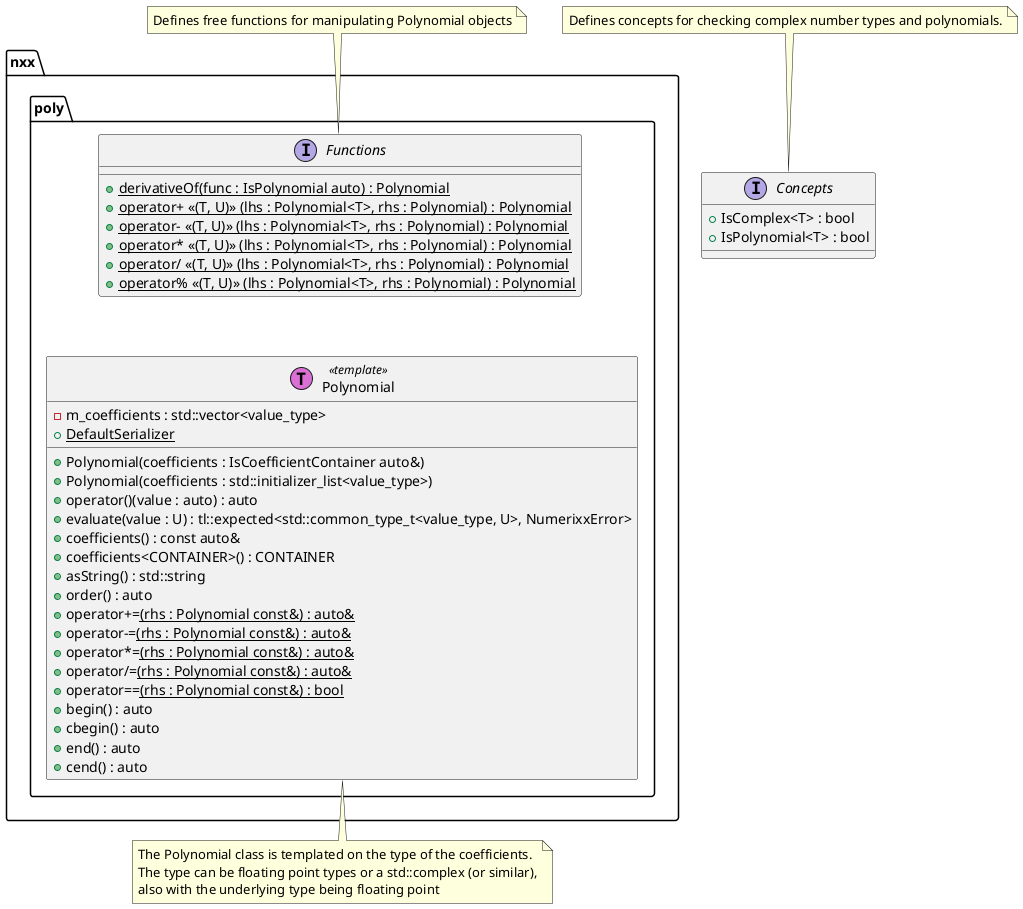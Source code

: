 @startuml

class nxx.poly.Polynomial << (T, orchid) template >> {
    - m_coefficients : std::vector<value_type>
    + {static} DefaultSerializer
    __
    + Polynomial(coefficients : IsCoefficientContainer auto&)
    + Polynomial(coefficients : std::initializer_list<value_type>)
    + operator()(value : auto) : auto
    + evaluate(value : U) : tl::expected<std::common_type_t<value_type, U>, NumerixxError>
    + coefficients() : const auto&
    + coefficients<CONTAINER>() : CONTAINER
    + asString() : std::string
    + order() : auto
    + operator+=<U>(rhs : Polynomial<U> const&) : auto&
    + operator-=<U>(rhs : Polynomial<U> const&) : auto&
    + operator*=<U>(rhs : Polynomial<U> const&) : auto&
    + operator/=<U>(rhs : Polynomial<U> const&) : auto&
    + operator==<U>(rhs : Polynomial<U> const&) : bool
    + begin() : auto
    + cbegin() : auto
    + end() : auto
    + cend() : auto
}

note bottom of Polynomial
    The Polynomial class is templated on the type of the coefficients.
    The type can be floating point types or a std::complex (or similar),
    also with the underlying type being floating point
end note

interface Concepts {
    + IsComplex<T> : bool
    + IsPolynomial<T> : bool
}

note top of Concepts
  Defines concepts for checking complex number types and polynomials.
end note

Concepts -[hidden]down-> Polynomial


' Helper functions
interface nxx.poly.Functions {
    + {static} derivativeOf(func : IsPolynomial auto) : Polynomial
    + {static} operator+ << (T, U) >> (lhs : Polynomial<T>, rhs : Polynomial<U>) : Polynomial
    + {static} operator- << (T, U) >> (lhs : Polynomial<T>, rhs : Polynomial<U>) : Polynomial
    + {static} operator* << (T, U) >> (lhs : Polynomial<T>, rhs : Polynomial<U>) : Polynomial
    + {static} operator/ << (T, U) >> (lhs : Polynomial<T>, rhs : Polynomial<U>) : Polynomial
    + {static} operator% << (T, U) >> (lhs : Polynomial<T>, rhs : Polynomial<U>) : Polynomial
}

note top of Functions
  Defines free functions for manipulating Polynomial objects
end note

Functions -[hidden]down-> Polynomial

@enduml
